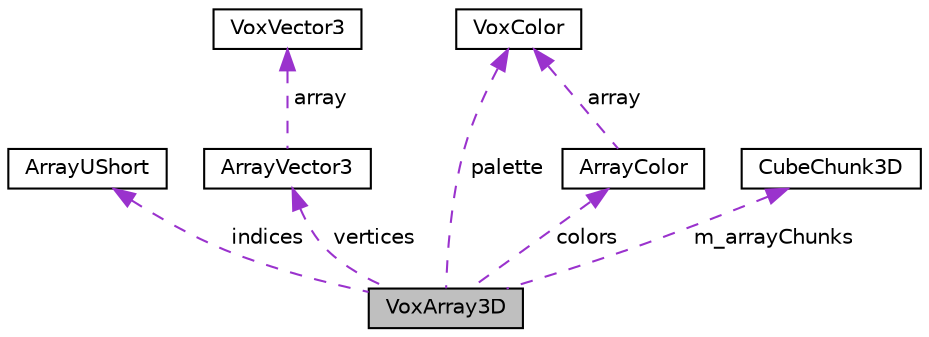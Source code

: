 digraph "VoxArray3D"
{
 // LATEX_PDF_SIZE
  edge [fontname="Helvetica",fontsize="10",labelfontname="Helvetica",labelfontsize="10"];
  node [fontname="Helvetica",fontsize="10",shape=record];
  Node1 [label="VoxArray3D",height=0.2,width=0.4,color="black", fillcolor="grey75", style="filled", fontcolor="black",tooltip=" "];
  Node2 -> Node1 [dir="back",color="darkorchid3",fontsize="10",style="dashed",label=" indices" ,fontname="Helvetica"];
  Node2 [label="ArrayUShort",height=0.2,width=0.4,color="black", fillcolor="white", style="filled",URL="$structArrayUShort.html",tooltip=" "];
  Node3 -> Node1 [dir="back",color="darkorchid3",fontsize="10",style="dashed",label=" vertices" ,fontname="Helvetica"];
  Node3 [label="ArrayVector3",height=0.2,width=0.4,color="black", fillcolor="white", style="filled",URL="$structArrayVector3.html",tooltip=" "];
  Node4 -> Node3 [dir="back",color="darkorchid3",fontsize="10",style="dashed",label=" array" ,fontname="Helvetica"];
  Node4 [label="VoxVector3",height=0.2,width=0.4,color="black", fillcolor="white", style="filled",URL="$structVoxVector3.html",tooltip=" "];
  Node5 -> Node1 [dir="back",color="darkorchid3",fontsize="10",style="dashed",label=" colors" ,fontname="Helvetica"];
  Node5 [label="ArrayColor",height=0.2,width=0.4,color="black", fillcolor="white", style="filled",URL="$structArrayColor.html",tooltip=" "];
  Node6 -> Node5 [dir="back",color="darkorchid3",fontsize="10",style="dashed",label=" array" ,fontname="Helvetica"];
  Node6 [label="VoxColor",height=0.2,width=0.4,color="black", fillcolor="white", style="filled",URL="$structVoxColor.html",tooltip=" "];
  Node6 -> Node1 [dir="back",color="darkorchid3",fontsize="10",style="dashed",label=" palette" ,fontname="Helvetica"];
  Node7 -> Node1 [dir="back",color="darkorchid3",fontsize="10",style="dashed",label=" m_arrayChunks" ,fontname="Helvetica"];
  Node7 [label="CubeChunk3D",height=0.2,width=0.4,color="black", fillcolor="white", style="filled",URL="$structCubeChunk3D.html",tooltip=" "];
}
